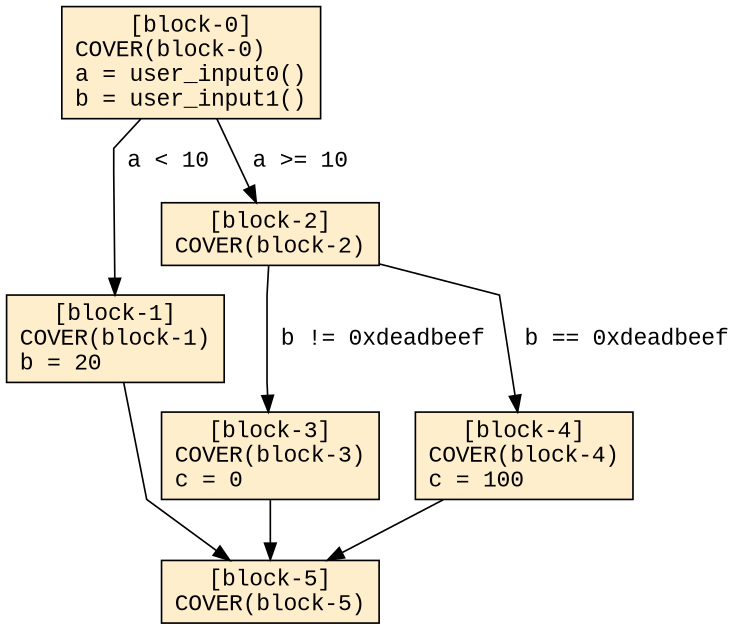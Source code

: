 digraph G {
    size="5.0,6.0";
    graph [fontname="Courier New", splines="polyline"]
    node [fontname="Courier New"]
    edge [fontname="Courier New"]
    0 [shape="box", label="[block-0]\nCOVER(block-0)\la = user_input0()\lb = user_input1()\l", style="filled", fillcolor="#ffeecc"];
    1 [shape="box", label="[block-1]\nCOVER(block-1)\lb = 20\l", style="filled", fillcolor="#ffeecc"];
    2 [shape="box", label="[block-2]\nCOVER(block-2)\l", style="filled", fillcolor="#ffeecc"];
    3 [shape="box", label="[block-3]\nCOVER(block-3)\lc = 0\l", style="filled", fillcolor="#ffeecc"];
    4 [shape="box", label="[block-4]\nCOVER(block-4)\lc = 100\l", style="filled", fillcolor="#ffeecc"];
    5 [shape="box", label="[block-5]\nCOVER(block-5)\l", style="filled", fillcolor="#ffeecc"];
    
    0 -> 1 [label=" a < 10 "];
    0 -> 2 [label=" a >= 10 "];
    1 -> 5;
    2 -> 3 [label=" b != 0xdeadbeef "];
    2 -> 4 [label=" b == 0xdeadbeef "];
    3 -> 5;
    4 -> 5;
}